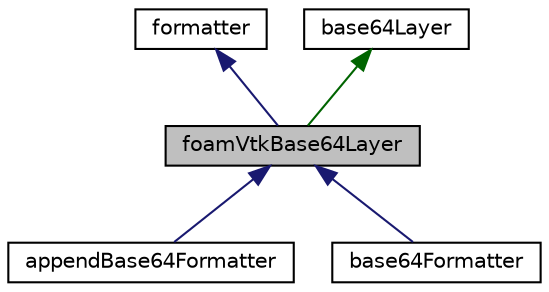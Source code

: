 digraph "foamVtkBase64Layer"
{
  bgcolor="transparent";
  edge [fontname="Helvetica",fontsize="10",labelfontname="Helvetica",labelfontsize="10"];
  node [fontname="Helvetica",fontsize="10",shape=record];
  Node1 [label="foamVtkBase64Layer",height=0.2,width=0.4,color="black", fillcolor="grey75", style="filled" fontcolor="black"];
  Node2 -> Node1 [dir="back",color="midnightblue",fontsize="10",style="solid",fontname="Helvetica"];
  Node2 [label="formatter",height=0.2,width=0.4,color="black",URL="$classFoam_1_1vtk_1_1formatter.html",tooltip="Abstract class for a VTK output stream formatter. "];
  Node3 -> Node1 [dir="back",color="darkgreen",fontsize="10",style="solid",fontname="Helvetica"];
  Node3 [label="base64Layer",height=0.2,width=0.4,color="black",URL="$classFoam_1_1base64Layer.html",tooltip="An output filter layer to write base-64 encoded content. "];
  Node1 -> Node4 [dir="back",color="midnightblue",fontsize="10",style="solid",fontname="Helvetica"];
  Node4 [label="appendBase64Formatter",height=0.2,width=0.4,color="black",URL="$classFoam_1_1vtk_1_1appendBase64Formatter.html",tooltip="Appended base-64 encoded binary output. Uses an output filter layer to write base-64 encoded content..."];
  Node1 -> Node5 [dir="back",color="midnightblue",fontsize="10",style="solid",fontname="Helvetica"];
  Node5 [label="base64Formatter",height=0.2,width=0.4,color="black",URL="$classFoam_1_1vtk_1_1base64Formatter.html",tooltip="Inline base-64 encoded binary output. Uses an output filter layer to write base-64 encoded content..."];
}
